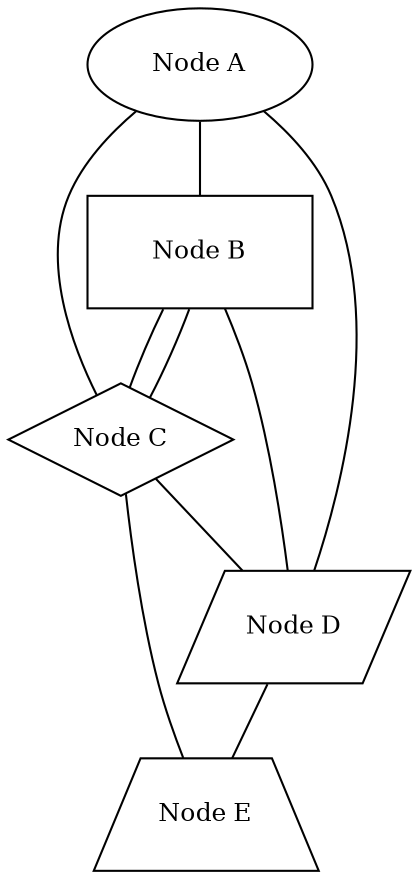 digraph G {
  rankdir=TB;
  node [shape=box, style=filled, fillcolor=gray, width=1.5, height=1.0, fontsize=12];
  edge [dir=none];

  A [label="Node A", shape=ellipse, style=filled, fillcolor=white, width=1.5, height=0.75, fontsize=12];
  B [label="Node B", shape=box, style=filled, fillcolor=white, width=1.5, height=0.75, fontsize=12];
  C [label="Node C", shape=diamond, style=filled, fillcolor=white, width=1.5, height=0.75, fontsize=12];
  D [label="Node D", shape=parallelogram, style=filled, fillcolor=white, width=1.5, height=0.75, fontsize=12];
  E [label="Node E", shape=trapezium, style=filled, fillcolor=white, width=1.5, height=0.75, fontsize=12];

  A -> B -> C -> D -> E;
  A -> C -> E;
  B -> D;
  C -> B;
  D -> A;
}

